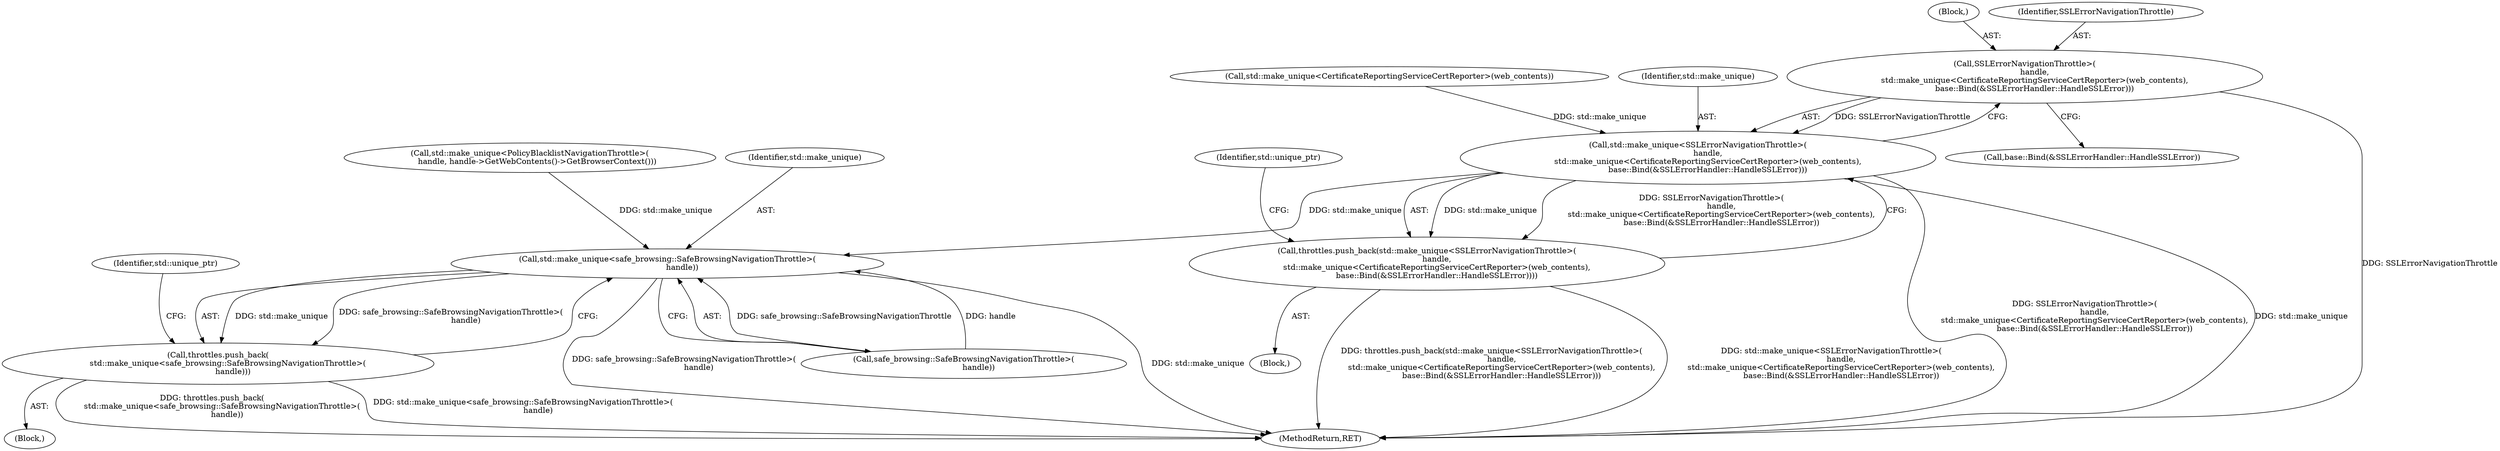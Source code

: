 digraph "0_Chrome_5bb223676defeba9c44a5ce42460c86e24561e73@pointer" {
"1000294" [label="(Call,SSLErrorNavigationThrottle>(\n        handle,\n        std::make_unique<CertificateReportingServiceCertReporter>(web_contents),\n        base::Bind(&SSLErrorHandler::HandleSSLError)))"];
"1000292" [label="(Call,std::make_unique<SSLErrorNavigationThrottle>(\n        handle,\n        std::make_unique<CertificateReportingServiceCertReporter>(web_contents),\n        base::Bind(&SSLErrorHandler::HandleSSLError)))"];
"1000291" [label="(Call,throttles.push_back(std::make_unique<SSLErrorNavigationThrottle>(\n        handle,\n        std::make_unique<CertificateReportingServiceCertReporter>(web_contents),\n        base::Bind(&SSLErrorHandler::HandleSSLError))))"];
"1000377" [label="(Call,std::make_unique<safe_browsing::SafeBrowsingNavigationThrottle>(\n            handle))"];
"1000376" [label="(Call,throttles.push_back(\n        std::make_unique<safe_browsing::SafeBrowsingNavigationThrottle>(\n            handle)))"];
"1000377" [label="(Call,std::make_unique<safe_browsing::SafeBrowsingNavigationThrottle>(\n            handle))"];
"1000304" [label="(Call,base::Bind(&SSLErrorHandler::HandleSSLError))"];
"1000296" [label="(Block,)"];
"1000290" [label="(Block,)"];
"1000379" [label="(Call,safe_browsing::SafeBrowsingNavigationThrottle>(\n            handle))"];
"1000376" [label="(Call,throttles.push_back(\n        std::make_unique<safe_browsing::SafeBrowsingNavigationThrottle>(\n            handle)))"];
"1000292" [label="(Call,std::make_unique<SSLErrorNavigationThrottle>(\n        handle,\n        std::make_unique<CertificateReportingServiceCertReporter>(web_contents),\n        base::Bind(&SSLErrorHandler::HandleSSLError)))"];
"1000280" [label="(Call,std::make_unique<PolicyBlacklistNavigationThrottle>(\n      handle, handle->GetWebContents()->GetBrowserContext()))"];
"1000397" [label="(MethodReturn,RET)"];
"1000291" [label="(Call,throttles.push_back(std::make_unique<SSLErrorNavigationThrottle>(\n        handle,\n        std::make_unique<CertificateReportingServiceCertReporter>(web_contents),\n        base::Bind(&SSLErrorHandler::HandleSSLError))))"];
"1000299" [label="(Call,std::make_unique<CertificateReportingServiceCertReporter>(web_contents))"];
"1000309" [label="(Identifier,std::unique_ptr)"];
"1000295" [label="(Identifier,SSLErrorNavigationThrottle)"];
"1000293" [label="(Identifier,std::make_unique)"];
"1000375" [label="(Block,)"];
"1000294" [label="(Call,SSLErrorNavigationThrottle>(\n        handle,\n        std::make_unique<CertificateReportingServiceCertReporter>(web_contents),\n        base::Bind(&SSLErrorHandler::HandleSSLError)))"];
"1000378" [label="(Identifier,std::make_unique)"];
"1000384" [label="(Identifier,std::unique_ptr)"];
"1000294" -> "1000292"  [label="AST: "];
"1000294" -> "1000304"  [label="CFG: "];
"1000295" -> "1000294"  [label="AST: "];
"1000296" -> "1000294"  [label="AST: "];
"1000292" -> "1000294"  [label="CFG: "];
"1000294" -> "1000397"  [label="DDG: SSLErrorNavigationThrottle"];
"1000294" -> "1000292"  [label="DDG: SSLErrorNavigationThrottle"];
"1000292" -> "1000291"  [label="AST: "];
"1000293" -> "1000292"  [label="AST: "];
"1000291" -> "1000292"  [label="CFG: "];
"1000292" -> "1000397"  [label="DDG: SSLErrorNavigationThrottle>(\n        handle,\n        std::make_unique<CertificateReportingServiceCertReporter>(web_contents),\n        base::Bind(&SSLErrorHandler::HandleSSLError))"];
"1000292" -> "1000397"  [label="DDG: std::make_unique"];
"1000292" -> "1000291"  [label="DDG: std::make_unique"];
"1000292" -> "1000291"  [label="DDG: SSLErrorNavigationThrottle>(\n        handle,\n        std::make_unique<CertificateReportingServiceCertReporter>(web_contents),\n        base::Bind(&SSLErrorHandler::HandleSSLError))"];
"1000299" -> "1000292"  [label="DDG: std::make_unique"];
"1000292" -> "1000377"  [label="DDG: std::make_unique"];
"1000291" -> "1000290"  [label="AST: "];
"1000309" -> "1000291"  [label="CFG: "];
"1000291" -> "1000397"  [label="DDG: throttles.push_back(std::make_unique<SSLErrorNavigationThrottle>(\n        handle,\n        std::make_unique<CertificateReportingServiceCertReporter>(web_contents),\n        base::Bind(&SSLErrorHandler::HandleSSLError)))"];
"1000291" -> "1000397"  [label="DDG: std::make_unique<SSLErrorNavigationThrottle>(\n        handle,\n        std::make_unique<CertificateReportingServiceCertReporter>(web_contents),\n        base::Bind(&SSLErrorHandler::HandleSSLError))"];
"1000377" -> "1000376"  [label="AST: "];
"1000377" -> "1000379"  [label="CFG: "];
"1000378" -> "1000377"  [label="AST: "];
"1000379" -> "1000377"  [label="AST: "];
"1000376" -> "1000377"  [label="CFG: "];
"1000377" -> "1000397"  [label="DDG: safe_browsing::SafeBrowsingNavigationThrottle>(\n            handle)"];
"1000377" -> "1000397"  [label="DDG: std::make_unique"];
"1000377" -> "1000376"  [label="DDG: std::make_unique"];
"1000377" -> "1000376"  [label="DDG: safe_browsing::SafeBrowsingNavigationThrottle>(\n            handle)"];
"1000280" -> "1000377"  [label="DDG: std::make_unique"];
"1000379" -> "1000377"  [label="DDG: safe_browsing::SafeBrowsingNavigationThrottle"];
"1000379" -> "1000377"  [label="DDG: handle"];
"1000376" -> "1000375"  [label="AST: "];
"1000384" -> "1000376"  [label="CFG: "];
"1000376" -> "1000397"  [label="DDG: throttles.push_back(\n        std::make_unique<safe_browsing::SafeBrowsingNavigationThrottle>(\n            handle))"];
"1000376" -> "1000397"  [label="DDG: std::make_unique<safe_browsing::SafeBrowsingNavigationThrottle>(\n            handle)"];
}
